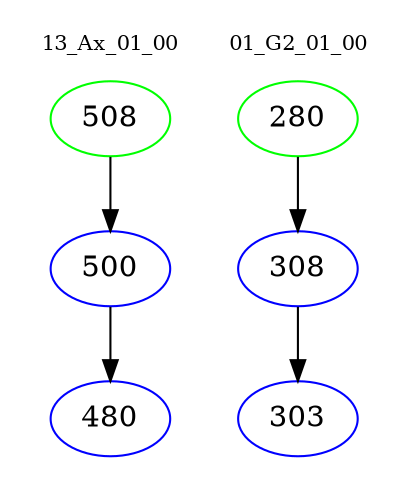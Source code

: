 digraph{
subgraph cluster_0 {
color = white
label = "13_Ax_01_00";
fontsize=10;
T0_508 [label="508", color="green"]
T0_508 -> T0_500 [color="black"]
T0_500 [label="500", color="blue"]
T0_500 -> T0_480 [color="black"]
T0_480 [label="480", color="blue"]
}
subgraph cluster_1 {
color = white
label = "01_G2_01_00";
fontsize=10;
T1_280 [label="280", color="green"]
T1_280 -> T1_308 [color="black"]
T1_308 [label="308", color="blue"]
T1_308 -> T1_303 [color="black"]
T1_303 [label="303", color="blue"]
}
}
